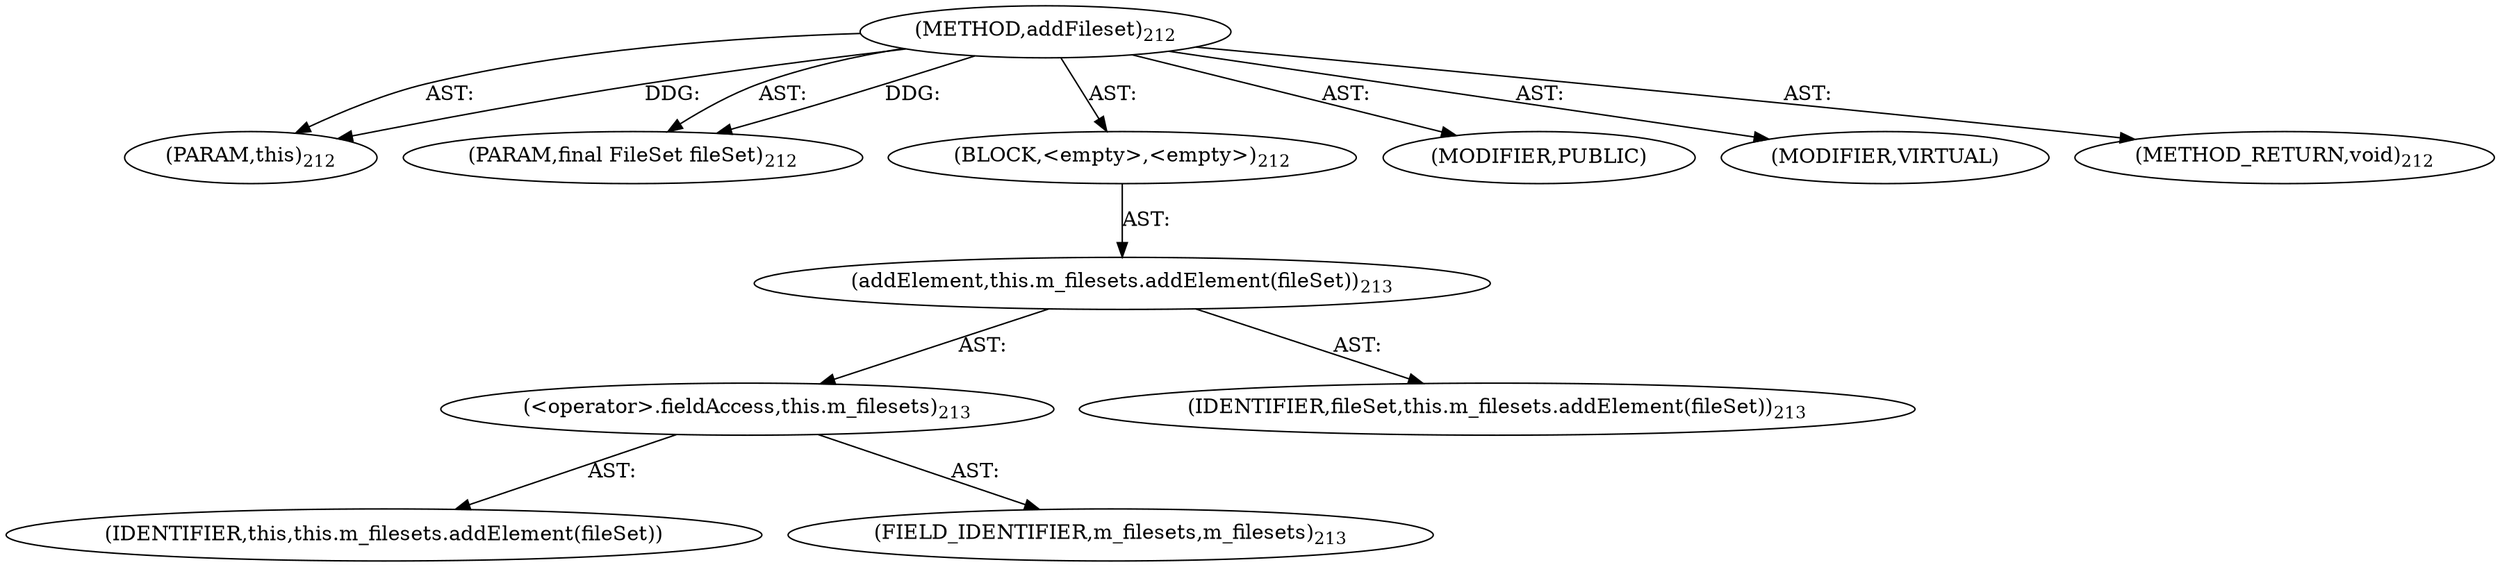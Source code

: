 digraph "addFileset" {  
"111669149703" [label = <(METHOD,addFileset)<SUB>212</SUB>> ]
"115964117009" [label = <(PARAM,this)<SUB>212</SUB>> ]
"115964117010" [label = <(PARAM,final FileSet fileSet)<SUB>212</SUB>> ]
"25769803784" [label = <(BLOCK,&lt;empty&gt;,&lt;empty&gt;)<SUB>212</SUB>> ]
"30064771096" [label = <(addElement,this.m_filesets.addElement(fileSet))<SUB>213</SUB>> ]
"30064771097" [label = <(&lt;operator&gt;.fieldAccess,this.m_filesets)<SUB>213</SUB>> ]
"68719476767" [label = <(IDENTIFIER,this,this.m_filesets.addElement(fileSet))> ]
"55834574854" [label = <(FIELD_IDENTIFIER,m_filesets,m_filesets)<SUB>213</SUB>> ]
"68719476768" [label = <(IDENTIFIER,fileSet,this.m_filesets.addElement(fileSet))<SUB>213</SUB>> ]
"133143986197" [label = <(MODIFIER,PUBLIC)> ]
"133143986198" [label = <(MODIFIER,VIRTUAL)> ]
"128849018887" [label = <(METHOD_RETURN,void)<SUB>212</SUB>> ]
  "111669149703" -> "115964117009"  [ label = "AST: "] 
  "111669149703" -> "115964117010"  [ label = "AST: "] 
  "111669149703" -> "25769803784"  [ label = "AST: "] 
  "111669149703" -> "133143986197"  [ label = "AST: "] 
  "111669149703" -> "133143986198"  [ label = "AST: "] 
  "111669149703" -> "128849018887"  [ label = "AST: "] 
  "25769803784" -> "30064771096"  [ label = "AST: "] 
  "30064771096" -> "30064771097"  [ label = "AST: "] 
  "30064771096" -> "68719476768"  [ label = "AST: "] 
  "30064771097" -> "68719476767"  [ label = "AST: "] 
  "30064771097" -> "55834574854"  [ label = "AST: "] 
  "111669149703" -> "115964117009"  [ label = "DDG: "] 
  "111669149703" -> "115964117010"  [ label = "DDG: "] 
}
